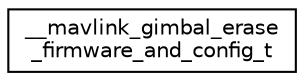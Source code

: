 digraph "Graphical Class Hierarchy"
{
 // INTERACTIVE_SVG=YES
  edge [fontname="Helvetica",fontsize="10",labelfontname="Helvetica",labelfontsize="10"];
  node [fontname="Helvetica",fontsize="10",shape=record];
  rankdir="LR";
  Node1 [label="__mavlink_gimbal_erase\l_firmware_and_config_t",height=0.2,width=0.4,color="black", fillcolor="white", style="filled",URL="$struct____mavlink__gimbal__erase__firmware__and__config__t.html"];
}

